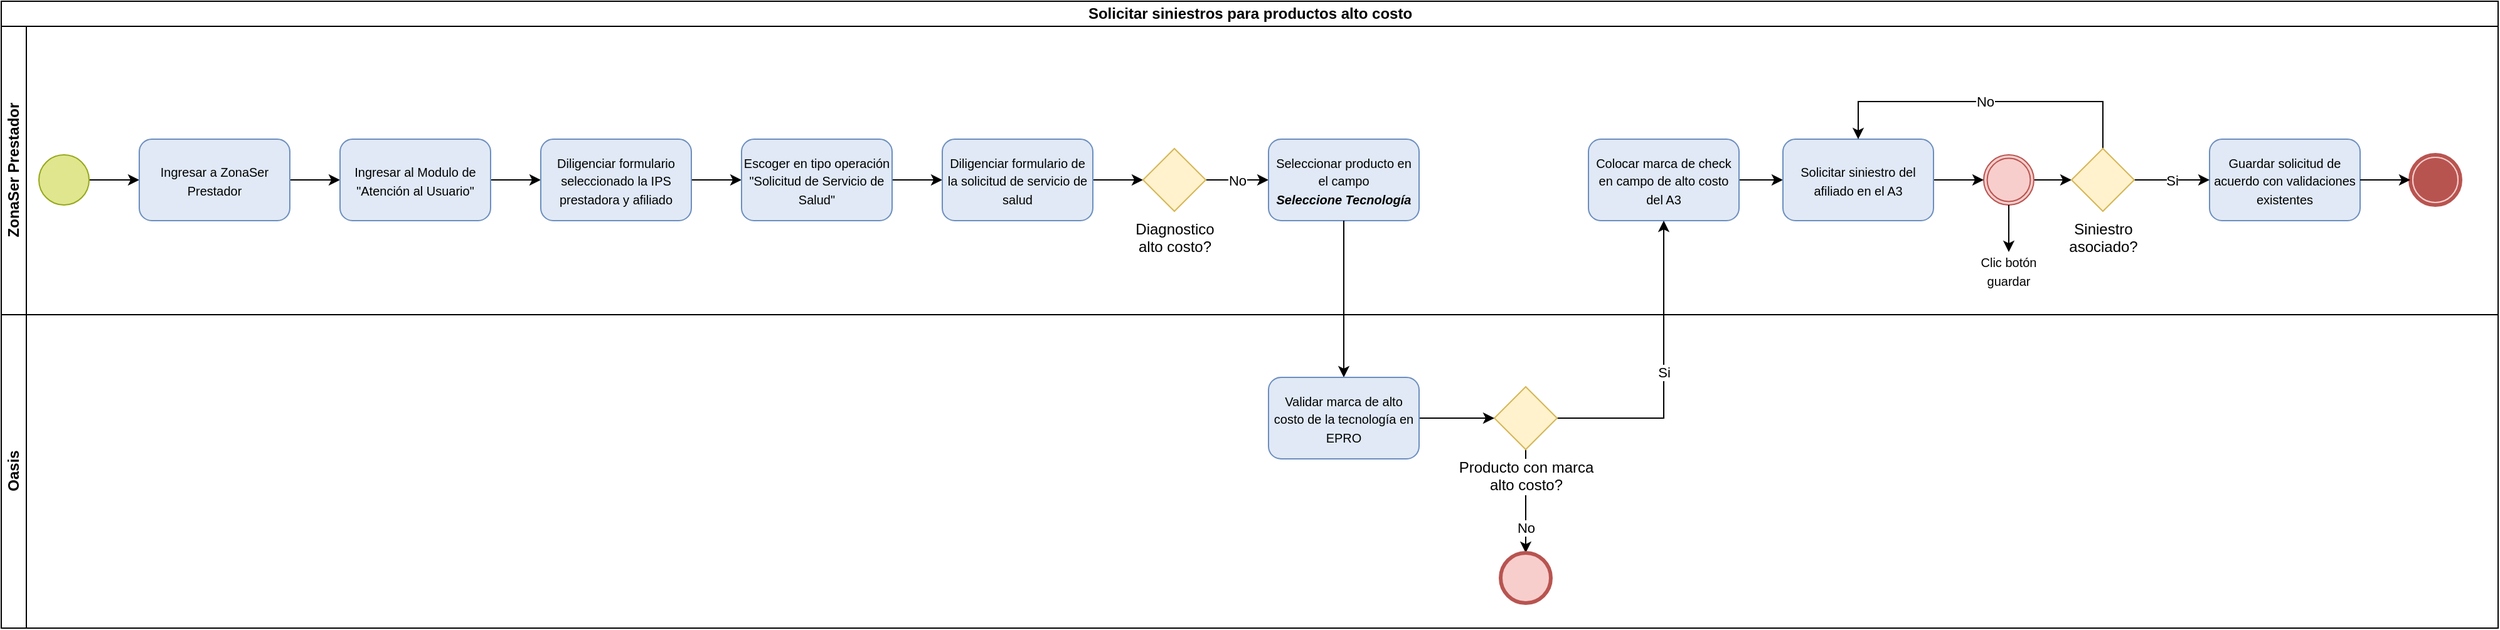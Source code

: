 <mxfile version="21.6.5" type="github">
  <diagram name="Página-1" id="YE9jcJAJMcragg8VuDX6">
    <mxGraphModel dx="1674" dy="764" grid="1" gridSize="10" guides="1" tooltips="1" connect="1" arrows="1" fold="1" page="1" pageScale="1" pageWidth="2030" pageHeight="530" math="0" shadow="0">
      <root>
        <mxCell id="0" />
        <mxCell id="1" parent="0" />
        <mxCell id="n7Z9oDIm7ifPFA3uMTLZ-1" value="Solicitar siniestros para productos alto costo" style="swimlane;childLayout=stackLayout;resizeParent=1;resizeParentMax=0;horizontal=1;startSize=20;horizontalStack=0;html=1;" vertex="1" parent="1">
          <mxGeometry x="20" y="10" width="1990" height="500" as="geometry" />
        </mxCell>
        <mxCell id="n7Z9oDIm7ifPFA3uMTLZ-2" value="ZonaSer Prestador" style="swimlane;startSize=20;horizontal=0;html=1;" vertex="1" parent="n7Z9oDIm7ifPFA3uMTLZ-1">
          <mxGeometry y="20" width="1990" height="230" as="geometry" />
        </mxCell>
        <mxCell id="n7Z9oDIm7ifPFA3uMTLZ-4" style="edgeStyle=orthogonalEdgeStyle;rounded=0;orthogonalLoop=1;jettySize=auto;html=1;" edge="1" parent="n7Z9oDIm7ifPFA3uMTLZ-2" source="n7Z9oDIm7ifPFA3uMTLZ-5" target="n7Z9oDIm7ifPFA3uMTLZ-7">
          <mxGeometry relative="1" as="geometry" />
        </mxCell>
        <mxCell id="n7Z9oDIm7ifPFA3uMTLZ-5" value="" style="points=[[0.145,0.145,0],[0.5,0,0],[0.855,0.145,0],[1,0.5,0],[0.855,0.855,0],[0.5,1,0],[0.145,0.855,0],[0,0.5,0]];shape=mxgraph.bpmn.event;html=1;verticalLabelPosition=bottom;labelBackgroundColor=#ffffff;verticalAlign=top;align=center;perimeter=ellipsePerimeter;outlineConnect=0;aspect=fixed;outline=standard;symbol=general;fillColor=#e0e68e;strokeColor=#95a81a;" vertex="1" parent="n7Z9oDIm7ifPFA3uMTLZ-2">
          <mxGeometry x="30" y="102.5" width="40" height="40" as="geometry" />
        </mxCell>
        <mxCell id="n7Z9oDIm7ifPFA3uMTLZ-6" value="" style="edgeStyle=orthogonalEdgeStyle;rounded=0;orthogonalLoop=1;jettySize=auto;html=1;" edge="1" parent="n7Z9oDIm7ifPFA3uMTLZ-2" source="n7Z9oDIm7ifPFA3uMTLZ-7" target="n7Z9oDIm7ifPFA3uMTLZ-9">
          <mxGeometry relative="1" as="geometry" />
        </mxCell>
        <mxCell id="n7Z9oDIm7ifPFA3uMTLZ-7" value="&lt;font style=&quot;font-size: 10px;&quot;&gt;Ingresar a ZonaSer Prestador&lt;/font&gt;" style="points=[[0.25,0,0],[0.5,0,0],[0.75,0,0],[1,0.25,0],[1,0.5,0],[1,0.75,0],[0.75,1,0],[0.5,1,0],[0.25,1,0],[0,0.75,0],[0,0.5,0],[0,0.25,0]];shape=mxgraph.bpmn.task;whiteSpace=wrap;rectStyle=rounded;size=10;html=1;container=1;expand=0;collapsible=0;taskMarker=abstract;fillColor=#E0E9F5;strokeColor=#6c8ebf;" vertex="1" parent="n7Z9oDIm7ifPFA3uMTLZ-2">
          <mxGeometry x="110" y="90" width="120" height="65" as="geometry" />
        </mxCell>
        <mxCell id="n7Z9oDIm7ifPFA3uMTLZ-8" value="" style="edgeStyle=orthogonalEdgeStyle;rounded=0;orthogonalLoop=1;jettySize=auto;html=1;" edge="1" parent="n7Z9oDIm7ifPFA3uMTLZ-2" source="n7Z9oDIm7ifPFA3uMTLZ-9" target="n7Z9oDIm7ifPFA3uMTLZ-11">
          <mxGeometry relative="1" as="geometry" />
        </mxCell>
        <mxCell id="n7Z9oDIm7ifPFA3uMTLZ-9" value="&lt;font style=&quot;font-size: 10px;&quot;&gt;Ingresar al Modulo de &quot;Atención al Usuario&quot;&lt;/font&gt;" style="points=[[0.25,0,0],[0.5,0,0],[0.75,0,0],[1,0.25,0],[1,0.5,0],[1,0.75,0],[0.75,1,0],[0.5,1,0],[0.25,1,0],[0,0.75,0],[0,0.5,0],[0,0.25,0]];shape=mxgraph.bpmn.task;whiteSpace=wrap;rectStyle=rounded;size=10;html=1;container=1;expand=0;collapsible=0;taskMarker=abstract;fillColor=#E0E9F5;strokeColor=#6c8ebf;" vertex="1" parent="n7Z9oDIm7ifPFA3uMTLZ-2">
          <mxGeometry x="270" y="90" width="120" height="65" as="geometry" />
        </mxCell>
        <mxCell id="n7Z9oDIm7ifPFA3uMTLZ-10" value="" style="edgeStyle=orthogonalEdgeStyle;rounded=0;orthogonalLoop=1;jettySize=auto;html=1;" edge="1" parent="n7Z9oDIm7ifPFA3uMTLZ-2" source="n7Z9oDIm7ifPFA3uMTLZ-11" target="n7Z9oDIm7ifPFA3uMTLZ-13">
          <mxGeometry relative="1" as="geometry" />
        </mxCell>
        <mxCell id="n7Z9oDIm7ifPFA3uMTLZ-11" value="&lt;font style=&quot;font-size: 10px;&quot;&gt;Diligenciar formulario seleccionado la IPS prestadora y afiliado&lt;/font&gt;" style="points=[[0.25,0,0],[0.5,0,0],[0.75,0,0],[1,0.25,0],[1,0.5,0],[1,0.75,0],[0.75,1,0],[0.5,1,0],[0.25,1,0],[0,0.75,0],[0,0.5,0],[0,0.25,0]];shape=mxgraph.bpmn.task;whiteSpace=wrap;rectStyle=rounded;size=10;html=1;container=1;expand=0;collapsible=0;taskMarker=abstract;fillColor=#E0E9F5;strokeColor=#6c8ebf;" vertex="1" parent="n7Z9oDIm7ifPFA3uMTLZ-2">
          <mxGeometry x="430" y="90" width="120" height="65" as="geometry" />
        </mxCell>
        <mxCell id="n7Z9oDIm7ifPFA3uMTLZ-12" value="" style="edgeStyle=orthogonalEdgeStyle;rounded=0;orthogonalLoop=1;jettySize=auto;html=1;" edge="1" parent="n7Z9oDIm7ifPFA3uMTLZ-2" source="n7Z9oDIm7ifPFA3uMTLZ-13" target="n7Z9oDIm7ifPFA3uMTLZ-15">
          <mxGeometry relative="1" as="geometry" />
        </mxCell>
        <mxCell id="n7Z9oDIm7ifPFA3uMTLZ-13" value="&lt;font style=&quot;font-size: 10px;&quot;&gt;Escoger en tipo operación &quot;Solicitud de Servicio de Salud&quot;&lt;/font&gt;" style="points=[[0.25,0,0],[0.5,0,0],[0.75,0,0],[1,0.25,0],[1,0.5,0],[1,0.75,0],[0.75,1,0],[0.5,1,0],[0.25,1,0],[0,0.75,0],[0,0.5,0],[0,0.25,0]];shape=mxgraph.bpmn.task;whiteSpace=wrap;rectStyle=rounded;size=10;html=1;container=1;expand=0;collapsible=0;taskMarker=abstract;fillColor=#E0E9F5;strokeColor=#6c8ebf;" vertex="1" parent="n7Z9oDIm7ifPFA3uMTLZ-2">
          <mxGeometry x="590" y="90" width="120" height="65" as="geometry" />
        </mxCell>
        <mxCell id="n7Z9oDIm7ifPFA3uMTLZ-66" style="edgeStyle=orthogonalEdgeStyle;rounded=0;orthogonalLoop=1;jettySize=auto;html=1;" edge="1" parent="n7Z9oDIm7ifPFA3uMTLZ-2" source="n7Z9oDIm7ifPFA3uMTLZ-15" target="n7Z9oDIm7ifPFA3uMTLZ-23">
          <mxGeometry relative="1" as="geometry">
            <mxPoint x="910" y="122.5" as="targetPoint" />
          </mxGeometry>
        </mxCell>
        <mxCell id="n7Z9oDIm7ifPFA3uMTLZ-15" value="&lt;font style=&quot;font-size: 10px;&quot;&gt;Diligenciar formulario de la solicitud de servicio de salud&lt;/font&gt;" style="points=[[0.25,0,0],[0.5,0,0],[0.75,0,0],[1,0.25,0],[1,0.5,0],[1,0.75,0],[0.75,1,0],[0.5,1,0],[0.25,1,0],[0,0.75,0],[0,0.5,0],[0,0.25,0]];shape=mxgraph.bpmn.task;whiteSpace=wrap;rectStyle=rounded;size=10;html=1;container=1;expand=0;collapsible=0;taskMarker=abstract;fillColor=#E0E9F5;strokeColor=#6c8ebf;" vertex="1" parent="n7Z9oDIm7ifPFA3uMTLZ-2">
          <mxGeometry x="750" y="90" width="120" height="65" as="geometry" />
        </mxCell>
        <mxCell id="n7Z9oDIm7ifPFA3uMTLZ-98" style="edgeStyle=orthogonalEdgeStyle;rounded=0;orthogonalLoop=1;jettySize=auto;html=1;" edge="1" parent="n7Z9oDIm7ifPFA3uMTLZ-2" source="n7Z9oDIm7ifPFA3uMTLZ-18" target="n7Z9oDIm7ifPFA3uMTLZ-97">
          <mxGeometry relative="1" as="geometry" />
        </mxCell>
        <mxCell id="n7Z9oDIm7ifPFA3uMTLZ-18" value="" style="points=[[0.145,0.145,0],[0.5,0,0],[0.855,0.145,0],[1,0.5,0],[0.855,0.855,0],[0.5,1,0],[0.145,0.855,0],[0,0.5,0]];shape=mxgraph.bpmn.event;html=1;verticalLabelPosition=bottom;labelBackgroundColor=#ffffff;verticalAlign=top;align=center;perimeter=ellipsePerimeter;outlineConnect=0;aspect=fixed;outline=throwing;symbol=general;fillColor=#f8cecc;strokeColor=#b85450;" vertex="1" parent="n7Z9oDIm7ifPFA3uMTLZ-2">
          <mxGeometry x="1580" y="102.5" width="40" height="40" as="geometry" />
        </mxCell>
        <mxCell id="n7Z9oDIm7ifPFA3uMTLZ-95" value="No" style="edgeStyle=orthogonalEdgeStyle;rounded=0;orthogonalLoop=1;jettySize=auto;html=1;entryX=0;entryY=0.5;entryDx=0;entryDy=0;entryPerimeter=0;" edge="1" parent="n7Z9oDIm7ifPFA3uMTLZ-2" source="n7Z9oDIm7ifPFA3uMTLZ-23" target="n7Z9oDIm7ifPFA3uMTLZ-75">
          <mxGeometry relative="1" as="geometry" />
        </mxCell>
        <mxCell id="n7Z9oDIm7ifPFA3uMTLZ-23" value="Diagnostico&lt;br&gt;alto costo?" style="points=[[0.25,0.25,0],[0.5,0,0],[0.75,0.25,0],[1,0.5,0],[0.75,0.75,0],[0.5,1,0],[0.25,0.75,0],[0,0.5,0]];shape=mxgraph.bpmn.gateway2;html=1;verticalLabelPosition=bottom;labelBackgroundColor=#ffffff;verticalAlign=top;align=center;perimeter=rhombusPerimeter;outlineConnect=0;outline=none;symbol=none;fillColor=#fff2cc;strokeColor=#d6b656;" vertex="1" parent="n7Z9oDIm7ifPFA3uMTLZ-2">
          <mxGeometry x="910" y="97.5" width="50" height="50" as="geometry" />
        </mxCell>
        <mxCell id="n7Z9oDIm7ifPFA3uMTLZ-19" value="&lt;font style=&quot;font-size: 10px;&quot;&gt;Clic botón guardar&lt;/font&gt;" style="text;html=1;strokeColor=none;fillColor=none;align=center;verticalAlign=middle;whiteSpace=wrap;rounded=0;" vertex="1" parent="n7Z9oDIm7ifPFA3uMTLZ-2">
          <mxGeometry x="1570" y="180" width="60" height="30" as="geometry" />
        </mxCell>
        <mxCell id="n7Z9oDIm7ifPFA3uMTLZ-16" style="edgeStyle=orthogonalEdgeStyle;rounded=0;orthogonalLoop=1;jettySize=auto;html=1;" edge="1" parent="n7Z9oDIm7ifPFA3uMTLZ-2" source="n7Z9oDIm7ifPFA3uMTLZ-18" target="n7Z9oDIm7ifPFA3uMTLZ-19">
          <mxGeometry relative="1" as="geometry" />
        </mxCell>
        <mxCell id="n7Z9oDIm7ifPFA3uMTLZ-75" value="&lt;span style=&quot;font-size: 10px;&quot;&gt;Seleccionar producto en el campo &lt;i&gt;&lt;b&gt;Seleccione&amp;nbsp;Tecnología&lt;/b&gt;&lt;/i&gt;&lt;/span&gt;" style="points=[[0.25,0,0],[0.5,0,0],[0.75,0,0],[1,0.25,0],[1,0.5,0],[1,0.75,0],[0.75,1,0],[0.5,1,0],[0.25,1,0],[0,0.75,0],[0,0.5,0],[0,0.25,0]];shape=mxgraph.bpmn.task;whiteSpace=wrap;rectStyle=rounded;size=10;html=1;container=1;expand=0;collapsible=0;taskMarker=abstract;fillColor=#E0E9F5;strokeColor=#6c8ebf;" vertex="1" parent="n7Z9oDIm7ifPFA3uMTLZ-2">
          <mxGeometry x="1010" y="90" width="120" height="65" as="geometry" />
        </mxCell>
        <mxCell id="n7Z9oDIm7ifPFA3uMTLZ-88" style="edgeStyle=orthogonalEdgeStyle;rounded=0;orthogonalLoop=1;jettySize=auto;html=1;entryX=0;entryY=0.5;entryDx=0;entryDy=0;entryPerimeter=0;" edge="1" parent="n7Z9oDIm7ifPFA3uMTLZ-2" source="n7Z9oDIm7ifPFA3uMTLZ-87" target="n7Z9oDIm7ifPFA3uMTLZ-89">
          <mxGeometry relative="1" as="geometry">
            <mxPoint x="1470" y="190" as="targetPoint" />
          </mxGeometry>
        </mxCell>
        <mxCell id="n7Z9oDIm7ifPFA3uMTLZ-87" value="&lt;span style=&quot;font-size: 10px;&quot;&gt;Colocar marca de check en campo de alto costo del A3&lt;/span&gt;" style="points=[[0.25,0,0],[0.5,0,0],[0.75,0,0],[1,0.25,0],[1,0.5,0],[1,0.75,0],[0.75,1,0],[0.5,1,0],[0.25,1,0],[0,0.75,0],[0,0.5,0],[0,0.25,0]];shape=mxgraph.bpmn.task;whiteSpace=wrap;rectStyle=rounded;size=10;html=1;container=1;expand=0;collapsible=0;taskMarker=abstract;fillColor=#E0E9F5;strokeColor=#6c8ebf;" vertex="1" parent="n7Z9oDIm7ifPFA3uMTLZ-2">
          <mxGeometry x="1265" y="90" width="120" height="65" as="geometry" />
        </mxCell>
        <mxCell id="n7Z9oDIm7ifPFA3uMTLZ-90" style="edgeStyle=orthogonalEdgeStyle;rounded=0;orthogonalLoop=1;jettySize=auto;html=1;entryX=0;entryY=0.5;entryDx=0;entryDy=0;entryPerimeter=0;" edge="1" parent="n7Z9oDIm7ifPFA3uMTLZ-2" source="n7Z9oDIm7ifPFA3uMTLZ-89" target="n7Z9oDIm7ifPFA3uMTLZ-18">
          <mxGeometry relative="1" as="geometry" />
        </mxCell>
        <mxCell id="n7Z9oDIm7ifPFA3uMTLZ-89" value="&lt;span style=&quot;font-size: 10px;&quot;&gt;Solicitar siniestro del afiliado en el A3&lt;/span&gt;" style="points=[[0.25,0,0],[0.5,0,0],[0.75,0,0],[1,0.25,0],[1,0.5,0],[1,0.75,0],[0.75,1,0],[0.5,1,0],[0.25,1,0],[0,0.75,0],[0,0.5,0],[0,0.25,0]];shape=mxgraph.bpmn.task;whiteSpace=wrap;rectStyle=rounded;size=10;html=1;container=1;expand=0;collapsible=0;taskMarker=abstract;fillColor=#E0E9F5;strokeColor=#6c8ebf;" vertex="1" parent="n7Z9oDIm7ifPFA3uMTLZ-2">
          <mxGeometry x="1420" y="90" width="120" height="65" as="geometry" />
        </mxCell>
        <mxCell id="n7Z9oDIm7ifPFA3uMTLZ-91" value="&lt;span style=&quot;font-size: 10px;&quot;&gt;Guardar solicitud de acuerdo con validaciones existentes&lt;/span&gt;" style="points=[[0.25,0,0],[0.5,0,0],[0.75,0,0],[1,0.25,0],[1,0.5,0],[1,0.75,0],[0.75,1,0],[0.5,1,0],[0.25,1,0],[0,0.75,0],[0,0.5,0],[0,0.25,0]];shape=mxgraph.bpmn.task;whiteSpace=wrap;rectStyle=rounded;size=10;html=1;container=1;expand=0;collapsible=0;taskMarker=abstract;fillColor=#E0E9F5;strokeColor=#6c8ebf;" vertex="1" parent="n7Z9oDIm7ifPFA3uMTLZ-2">
          <mxGeometry x="1760" y="90" width="120" height="65" as="geometry" />
        </mxCell>
        <mxCell id="n7Z9oDIm7ifPFA3uMTLZ-93" value="" style="points=[[0.145,0.145,0],[0.5,0,0],[0.855,0.145,0],[1,0.5,0],[0.855,0.855,0],[0.5,1,0],[0.145,0.855,0],[0,0.5,0]];shape=mxgraph.bpmn.event;html=1;verticalLabelPosition=bottom;labelBackgroundColor=#ffffff;verticalAlign=top;align=center;perimeter=ellipsePerimeter;outlineConnect=0;aspect=fixed;outline=end;symbol=terminate;fillColor=#f8cecc;strokeColor=#b85450;" vertex="1" parent="n7Z9oDIm7ifPFA3uMTLZ-2">
          <mxGeometry x="1920" y="102.5" width="40" height="40" as="geometry" />
        </mxCell>
        <mxCell id="n7Z9oDIm7ifPFA3uMTLZ-94" style="edgeStyle=orthogonalEdgeStyle;rounded=0;orthogonalLoop=1;jettySize=auto;html=1;entryX=0;entryY=0.5;entryDx=0;entryDy=0;entryPerimeter=0;" edge="1" parent="n7Z9oDIm7ifPFA3uMTLZ-2" source="n7Z9oDIm7ifPFA3uMTLZ-91" target="n7Z9oDIm7ifPFA3uMTLZ-93">
          <mxGeometry relative="1" as="geometry" />
        </mxCell>
        <mxCell id="n7Z9oDIm7ifPFA3uMTLZ-99" value="Si" style="edgeStyle=orthogonalEdgeStyle;rounded=0;orthogonalLoop=1;jettySize=auto;html=1;entryX=0;entryY=0.5;entryDx=0;entryDy=0;entryPerimeter=0;" edge="1" parent="n7Z9oDIm7ifPFA3uMTLZ-2" source="n7Z9oDIm7ifPFA3uMTLZ-97" target="n7Z9oDIm7ifPFA3uMTLZ-91">
          <mxGeometry relative="1" as="geometry" />
        </mxCell>
        <mxCell id="n7Z9oDIm7ifPFA3uMTLZ-100" value="No" style="edgeStyle=orthogonalEdgeStyle;rounded=0;orthogonalLoop=1;jettySize=auto;html=1;entryX=0.5;entryY=0;entryDx=0;entryDy=0;entryPerimeter=0;" edge="1" parent="n7Z9oDIm7ifPFA3uMTLZ-2" source="n7Z9oDIm7ifPFA3uMTLZ-97" target="n7Z9oDIm7ifPFA3uMTLZ-89">
          <mxGeometry relative="1" as="geometry">
            <Array as="points">
              <mxPoint x="1675" y="60" />
              <mxPoint x="1480" y="60" />
            </Array>
          </mxGeometry>
        </mxCell>
        <mxCell id="n7Z9oDIm7ifPFA3uMTLZ-97" value="Siniestro&lt;br&gt;asociado?" style="points=[[0.25,0.25,0],[0.5,0,0],[0.75,0.25,0],[1,0.5,0],[0.75,0.75,0],[0.5,1,0],[0.25,0.75,0],[0,0.5,0]];shape=mxgraph.bpmn.gateway2;html=1;verticalLabelPosition=bottom;labelBackgroundColor=#ffffff;verticalAlign=top;align=center;perimeter=rhombusPerimeter;outlineConnect=0;outline=none;symbol=none;fillColor=#fff2cc;strokeColor=#d6b656;" vertex="1" parent="n7Z9oDIm7ifPFA3uMTLZ-2">
          <mxGeometry x="1650" y="97.5" width="50" height="50" as="geometry" />
        </mxCell>
        <mxCell id="n7Z9oDIm7ifPFA3uMTLZ-76" style="edgeStyle=orthogonalEdgeStyle;rounded=0;orthogonalLoop=1;jettySize=auto;html=1;" edge="1" parent="n7Z9oDIm7ifPFA3uMTLZ-1" source="n7Z9oDIm7ifPFA3uMTLZ-75" target="n7Z9oDIm7ifPFA3uMTLZ-77">
          <mxGeometry relative="1" as="geometry">
            <mxPoint x="1170" y="210" as="targetPoint" />
          </mxGeometry>
        </mxCell>
        <mxCell id="n7Z9oDIm7ifPFA3uMTLZ-86" value="Si" style="edgeStyle=orthogonalEdgeStyle;rounded=0;orthogonalLoop=1;jettySize=auto;html=1;entryX=0.5;entryY=1;entryDx=0;entryDy=0;entryPerimeter=0;" edge="1" parent="n7Z9oDIm7ifPFA3uMTLZ-1" source="n7Z9oDIm7ifPFA3uMTLZ-79" target="n7Z9oDIm7ifPFA3uMTLZ-87">
          <mxGeometry relative="1" as="geometry">
            <mxPoint x="1345" y="260" as="targetPoint" />
          </mxGeometry>
        </mxCell>
        <mxCell id="n7Z9oDIm7ifPFA3uMTLZ-33" value="Oasis" style="swimlane;startSize=20;horizontal=0;html=1;" vertex="1" parent="n7Z9oDIm7ifPFA3uMTLZ-1">
          <mxGeometry y="250" width="1990" height="250" as="geometry" />
        </mxCell>
        <mxCell id="n7Z9oDIm7ifPFA3uMTLZ-101" value="No" style="edgeStyle=orthogonalEdgeStyle;rounded=0;orthogonalLoop=1;jettySize=auto;html=1;" edge="1" parent="n7Z9oDIm7ifPFA3uMTLZ-33" source="n7Z9oDIm7ifPFA3uMTLZ-79" target="n7Z9oDIm7ifPFA3uMTLZ-85">
          <mxGeometry x="0.515" relative="1" as="geometry">
            <mxPoint as="offset" />
          </mxGeometry>
        </mxCell>
        <mxCell id="n7Z9oDIm7ifPFA3uMTLZ-79" value="Producto con marca&lt;br&gt;alto costo?" style="points=[[0.25,0.25,0],[0.5,0,0],[0.75,0.25,0],[1,0.5,0],[0.75,0.75,0],[0.5,1,0],[0.25,0.75,0],[0,0.5,0]];shape=mxgraph.bpmn.gateway2;html=1;verticalLabelPosition=bottom;labelBackgroundColor=#ffffff;verticalAlign=top;align=center;perimeter=rhombusPerimeter;outlineConnect=0;outline=none;symbol=none;fillColor=#fff2cc;strokeColor=#d6b656;" vertex="1" parent="n7Z9oDIm7ifPFA3uMTLZ-33">
          <mxGeometry x="1190" y="57.5" width="50" height="50" as="geometry" />
        </mxCell>
        <mxCell id="n7Z9oDIm7ifPFA3uMTLZ-83" style="edgeStyle=orthogonalEdgeStyle;rounded=0;orthogonalLoop=1;jettySize=auto;html=1;entryX=0;entryY=0.5;entryDx=0;entryDy=0;entryPerimeter=0;" edge="1" parent="n7Z9oDIm7ifPFA3uMTLZ-33" source="n7Z9oDIm7ifPFA3uMTLZ-77" target="n7Z9oDIm7ifPFA3uMTLZ-79">
          <mxGeometry relative="1" as="geometry" />
        </mxCell>
        <mxCell id="n7Z9oDIm7ifPFA3uMTLZ-77" value="&lt;span style=&quot;font-size: 10px;&quot;&gt;Validar marca de alto costo de la tecnología&amp;nbsp;en EPRO&lt;/span&gt;" style="points=[[0.25,0,0],[0.5,0,0],[0.75,0,0],[1,0.25,0],[1,0.5,0],[1,0.75,0],[0.75,1,0],[0.5,1,0],[0.25,1,0],[0,0.75,0],[0,0.5,0],[0,0.25,0]];shape=mxgraph.bpmn.task;whiteSpace=wrap;rectStyle=rounded;size=10;html=1;container=1;expand=0;collapsible=0;taskMarker=abstract;fillColor=#E0E9F5;strokeColor=#6c8ebf;" vertex="1" parent="n7Z9oDIm7ifPFA3uMTLZ-33">
          <mxGeometry x="1010" y="50" width="120" height="65" as="geometry" />
        </mxCell>
        <mxCell id="n7Z9oDIm7ifPFA3uMTLZ-85" value="" style="points=[[0.145,0.145,0],[0.5,0,0],[0.855,0.145,0],[1,0.5,0],[0.855,0.855,0],[0.5,1,0],[0.145,0.855,0],[0,0.5,0]];shape=mxgraph.bpmn.event;html=1;verticalLabelPosition=bottom;labelBackgroundColor=#ffffff;verticalAlign=top;align=center;perimeter=ellipsePerimeter;outlineConnect=0;aspect=fixed;outline=end;symbol=terminate2;fillColor=#f8cecc;strokeColor=#b85450;" vertex="1" parent="n7Z9oDIm7ifPFA3uMTLZ-33">
          <mxGeometry x="1195" y="190" width="40" height="40" as="geometry" />
        </mxCell>
      </root>
    </mxGraphModel>
  </diagram>
</mxfile>
